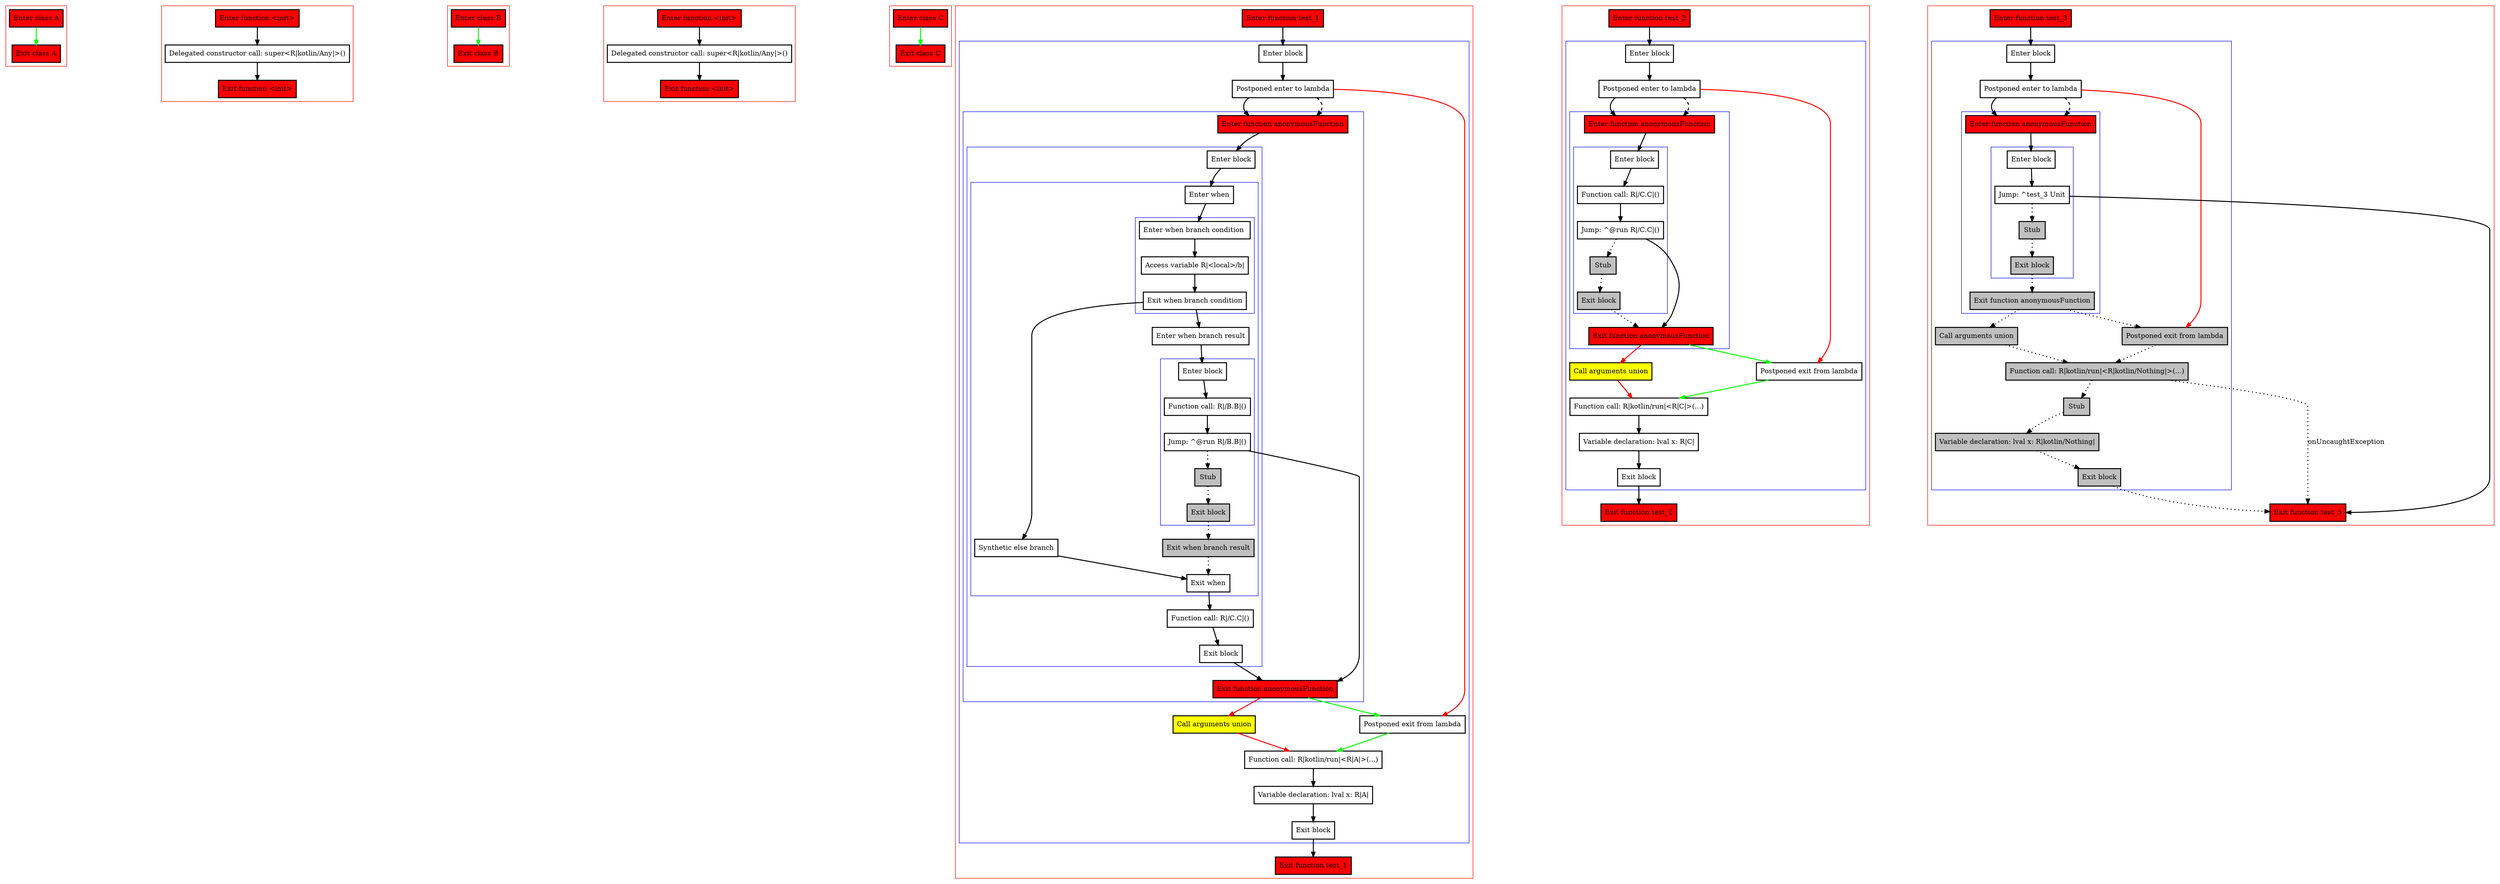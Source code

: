 digraph returnValuesFromLambda_kt {
    graph [nodesep=3]
    node [shape=box penwidth=2]
    edge [penwidth=2]

    subgraph cluster_0 {
        color=red
        0 [label="Enter class A" style="filled" fillcolor=red];
        1 [label="Exit class A" style="filled" fillcolor=red];
    }
    0 -> {1} [color=green];

    subgraph cluster_1 {
        color=red
        2 [label="Enter function <init>" style="filled" fillcolor=red];
        3 [label="Delegated constructor call: super<R|kotlin/Any|>()"];
        4 [label="Exit function <init>" style="filled" fillcolor=red];
    }
    2 -> {3};
    3 -> {4};

    subgraph cluster_2 {
        color=red
        5 [label="Enter class B" style="filled" fillcolor=red];
        6 [label="Exit class B" style="filled" fillcolor=red];
    }
    5 -> {6} [color=green];

    subgraph cluster_3 {
        color=red
        7 [label="Enter function <init>" style="filled" fillcolor=red];
        8 [label="Delegated constructor call: super<R|kotlin/Any|>()"];
        9 [label="Exit function <init>" style="filled" fillcolor=red];
    }
    7 -> {8};
    8 -> {9};

    subgraph cluster_4 {
        color=red
        10 [label="Enter class C" style="filled" fillcolor=red];
        11 [label="Exit class C" style="filled" fillcolor=red];
    }
    10 -> {11} [color=green];

    subgraph cluster_5 {
        color=red
        12 [label="Enter function test_1" style="filled" fillcolor=red];
        subgraph cluster_6 {
            color=blue
            13 [label="Enter block"];
            14 [label="Postponed enter to lambda"];
            subgraph cluster_7 {
                color=blue
                21 [label="Enter function anonymousFunction" style="filled" fillcolor=red];
                subgraph cluster_8 {
                    color=blue
                    22 [label="Enter block"];
                    subgraph cluster_9 {
                        color=blue
                        23 [label="Enter when"];
                        subgraph cluster_10 {
                            color=blue
                            24 [label="Enter when branch condition "];
                            25 [label="Access variable R|<local>/b|"];
                            26 [label="Exit when branch condition"];
                        }
                        27 [label="Synthetic else branch"];
                        28 [label="Enter when branch result"];
                        subgraph cluster_11 {
                            color=blue
                            29 [label="Enter block"];
                            30 [label="Function call: R|/B.B|()"];
                            31 [label="Jump: ^@run R|/B.B|()"];
                            32 [label="Stub" style="filled" fillcolor=gray];
                            33 [label="Exit block" style="filled" fillcolor=gray];
                        }
                        34 [label="Exit when branch result" style="filled" fillcolor=gray];
                        35 [label="Exit when"];
                    }
                    36 [label="Function call: R|/C.C|()"];
                    37 [label="Exit block"];
                }
                38 [label="Exit function anonymousFunction" style="filled" fillcolor=red];
            }
            15 [label="Call arguments union" style="filled" fillcolor=yellow];
            16 [label="Postponed exit from lambda"];
            17 [label="Function call: R|kotlin/run|<R|A|>(...)"];
            18 [label="Variable declaration: lval x: R|A|"];
            19 [label="Exit block"];
        }
        20 [label="Exit function test_1" style="filled" fillcolor=red];
    }
    12 -> {13};
    13 -> {14};
    14 -> {21};
    14 -> {16} [color=red];
    14 -> {21} [style=dashed];
    15 -> {17} [color=red];
    16 -> {17} [color=green];
    17 -> {18};
    18 -> {19};
    19 -> {20};
    21 -> {22};
    22 -> {23};
    23 -> {24};
    24 -> {25};
    25 -> {26};
    26 -> {28 27};
    27 -> {35};
    28 -> {29};
    29 -> {30};
    30 -> {31};
    31 -> {38};
    31 -> {32} [style=dotted];
    32 -> {33} [style=dotted];
    33 -> {34} [style=dotted];
    34 -> {35} [style=dotted];
    35 -> {36};
    36 -> {37};
    37 -> {38};
    38 -> {15} [color=red];
    38 -> {16} [color=green];

    subgraph cluster_12 {
        color=red
        39 [label="Enter function test_2" style="filled" fillcolor=red];
        subgraph cluster_13 {
            color=blue
            40 [label="Enter block"];
            41 [label="Postponed enter to lambda"];
            subgraph cluster_14 {
                color=blue
                48 [label="Enter function anonymousFunction" style="filled" fillcolor=red];
                subgraph cluster_15 {
                    color=blue
                    49 [label="Enter block"];
                    50 [label="Function call: R|/C.C|()"];
                    51 [label="Jump: ^@run R|/C.C|()"];
                    52 [label="Stub" style="filled" fillcolor=gray];
                    53 [label="Exit block" style="filled" fillcolor=gray];
                }
                54 [label="Exit function anonymousFunction" style="filled" fillcolor=red];
            }
            42 [label="Call arguments union" style="filled" fillcolor=yellow];
            43 [label="Postponed exit from lambda"];
            44 [label="Function call: R|kotlin/run|<R|C|>(...)"];
            45 [label="Variable declaration: lval x: R|C|"];
            46 [label="Exit block"];
        }
        47 [label="Exit function test_2" style="filled" fillcolor=red];
    }
    39 -> {40};
    40 -> {41};
    41 -> {48};
    41 -> {43} [color=red];
    41 -> {48} [style=dashed];
    42 -> {44} [color=red];
    43 -> {44} [color=green];
    44 -> {45};
    45 -> {46};
    46 -> {47};
    48 -> {49};
    49 -> {50};
    50 -> {51};
    51 -> {54};
    51 -> {52} [style=dotted];
    52 -> {53} [style=dotted];
    53 -> {54} [style=dotted];
    54 -> {42} [color=red];
    54 -> {43} [color=green];

    subgraph cluster_16 {
        color=red
        55 [label="Enter function test_3" style="filled" fillcolor=red];
        subgraph cluster_17 {
            color=blue
            56 [label="Enter block"];
            57 [label="Postponed enter to lambda"];
            subgraph cluster_18 {
                color=blue
                65 [label="Enter function anonymousFunction" style="filled" fillcolor=red];
                subgraph cluster_19 {
                    color=blue
                    66 [label="Enter block"];
                    67 [label="Jump: ^test_3 Unit"];
                    68 [label="Stub" style="filled" fillcolor=gray];
                    69 [label="Exit block" style="filled" fillcolor=gray];
                }
                70 [label="Exit function anonymousFunction" style="filled" fillcolor=red style="filled" fillcolor=gray];
            }
            58 [label="Call arguments union" style="filled" fillcolor=gray];
            59 [label="Postponed exit from lambda" style="filled" fillcolor=gray];
            60 [label="Function call: R|kotlin/run|<R|kotlin/Nothing|>(...)" style="filled" fillcolor=gray];
            61 [label="Stub" style="filled" fillcolor=gray];
            62 [label="Variable declaration: lval x: R|kotlin/Nothing|" style="filled" fillcolor=gray];
            63 [label="Exit block" style="filled" fillcolor=gray];
        }
        64 [label="Exit function test_3" style="filled" fillcolor=red];
    }
    55 -> {56};
    56 -> {57};
    57 -> {65};
    57 -> {59} [color=red];
    57 -> {65} [style=dashed];
    58 -> {60} [style=dotted];
    59 -> {60} [style=dotted];
    60 -> {61} [style=dotted];
    60 -> {64} [style=dotted]    [label=onUncaughtException];
    61 -> {62} [style=dotted];
    62 -> {63} [style=dotted];
    63 -> {64} [style=dotted];
    65 -> {66};
    66 -> {67};
    67 -> {64};
    67 -> {68} [style=dotted];
    68 -> {69} [style=dotted];
    69 -> {70} [style=dotted];
    70 -> {59 58} [style=dotted];

}
